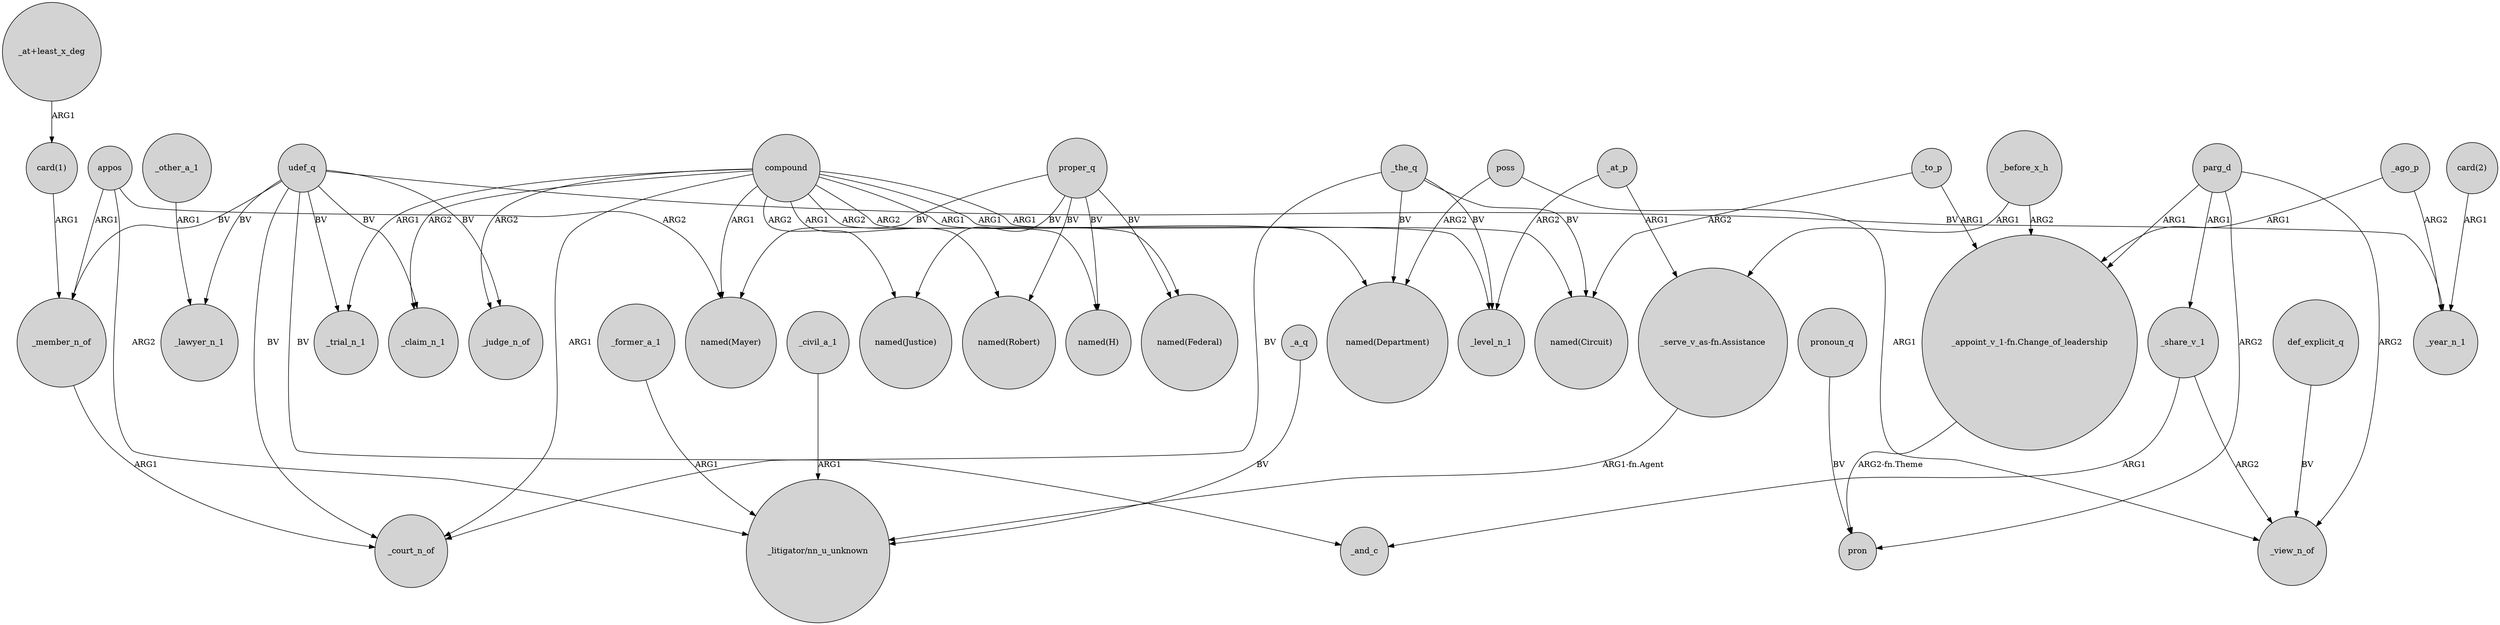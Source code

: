 digraph {
	node [shape=circle style=filled]
	udef_q -> _claim_n_1 [label=BV]
	parg_d -> _share_v_1 [label=ARG1]
	"_at+least_x_deg" -> "card(1)" [label=ARG1]
	_share_v_1 -> _and_c [label=ARG1]
	"_serve_v_as-fn.Assistance" -> "_litigator/nn_u_unknown" [label="ARG1-fn.Agent"]
	compound -> _judge_n_of [label=ARG2]
	_former_a_1 -> "_litigator/nn_u_unknown" [label=ARG1]
	udef_q -> _court_n_of [label=BV]
	_share_v_1 -> _view_n_of [label=ARG2]
	_the_q -> _court_n_of [label=BV]
	_civil_a_1 -> "_litigator/nn_u_unknown" [label=ARG1]
	compound -> _claim_n_1 [label=ARG2]
	_at_p -> "_serve_v_as-fn.Assistance" [label=ARG1]
	_the_q -> _level_n_1 [label=BV]
	compound -> "named(Circuit)" [label=ARG1]
	appos -> "named(Mayer)" [label=ARG2]
	udef_q -> _judge_n_of [label=BV]
	_to_p -> "named(Circuit)" [label=ARG2]
	poss -> _view_n_of [label=ARG1]
	parg_d -> pron [label=ARG2]
	pronoun_q -> pron [label=BV]
	_ago_p -> _year_n_1 [label=ARG2]
	"_appoint_v_1-fn.Change_of_leadership" -> pron [label="ARG2-fn.Theme"]
	_the_q -> "named(Circuit)" [label=BV]
	compound -> _trial_n_1 [label=ARG1]
	_member_n_of -> _court_n_of [label=ARG1]
	proper_q -> "named(Justice)" [label=BV]
	"card(2)" -> _year_n_1 [label=ARG1]
	proper_q -> "named(Robert)" [label=BV]
	compound -> "named(Justice)" [label=ARG2]
	_other_a_1 -> _lawyer_n_1 [label=ARG1]
	udef_q -> _lawyer_n_1 [label=BV]
	udef_q -> _member_n_of [label=BV]
	proper_q -> "named(Mayer)" [label=BV]
	proper_q -> "named(H)" [label=BV]
	udef_q -> _trial_n_1 [label=BV]
	_the_q -> "named(Department)" [label=BV]
	def_explicit_q -> _view_n_of [label=BV]
	appos -> _member_n_of [label=ARG1]
	_before_x_h -> "_serve_v_as-fn.Assistance" [label=ARG1]
	parg_d -> "_appoint_v_1-fn.Change_of_leadership" [label=ARG1]
	_at_p -> _level_n_1 [label=ARG2]
	proper_q -> "named(Federal)" [label=BV]
	poss -> "named(Department)" [label=ARG2]
	"card(1)" -> _member_n_of [label=ARG1]
	compound -> "named(Mayer)" [label=ARG1]
	compound -> "named(H)" [label=ARG2]
	_before_x_h -> "_appoint_v_1-fn.Change_of_leadership" [label=ARG2]
	udef_q -> _year_n_1 [label=BV]
	_a_q -> "_litigator/nn_u_unknown" [label=BV]
	compound -> "named(Department)" [label=ARG1]
	appos -> "_litigator/nn_u_unknown" [label=ARG2]
	compound -> _level_n_1 [label=ARG1]
	parg_d -> _view_n_of [label=ARG2]
	udef_q -> _and_c [label=BV]
	compound -> "named(Federal)" [label=ARG2]
	_ago_p -> "_appoint_v_1-fn.Change_of_leadership" [label=ARG1]
	compound -> "named(Robert)" [label=ARG1]
	compound -> _court_n_of [label=ARG1]
	_to_p -> "_appoint_v_1-fn.Change_of_leadership" [label=ARG1]
}
